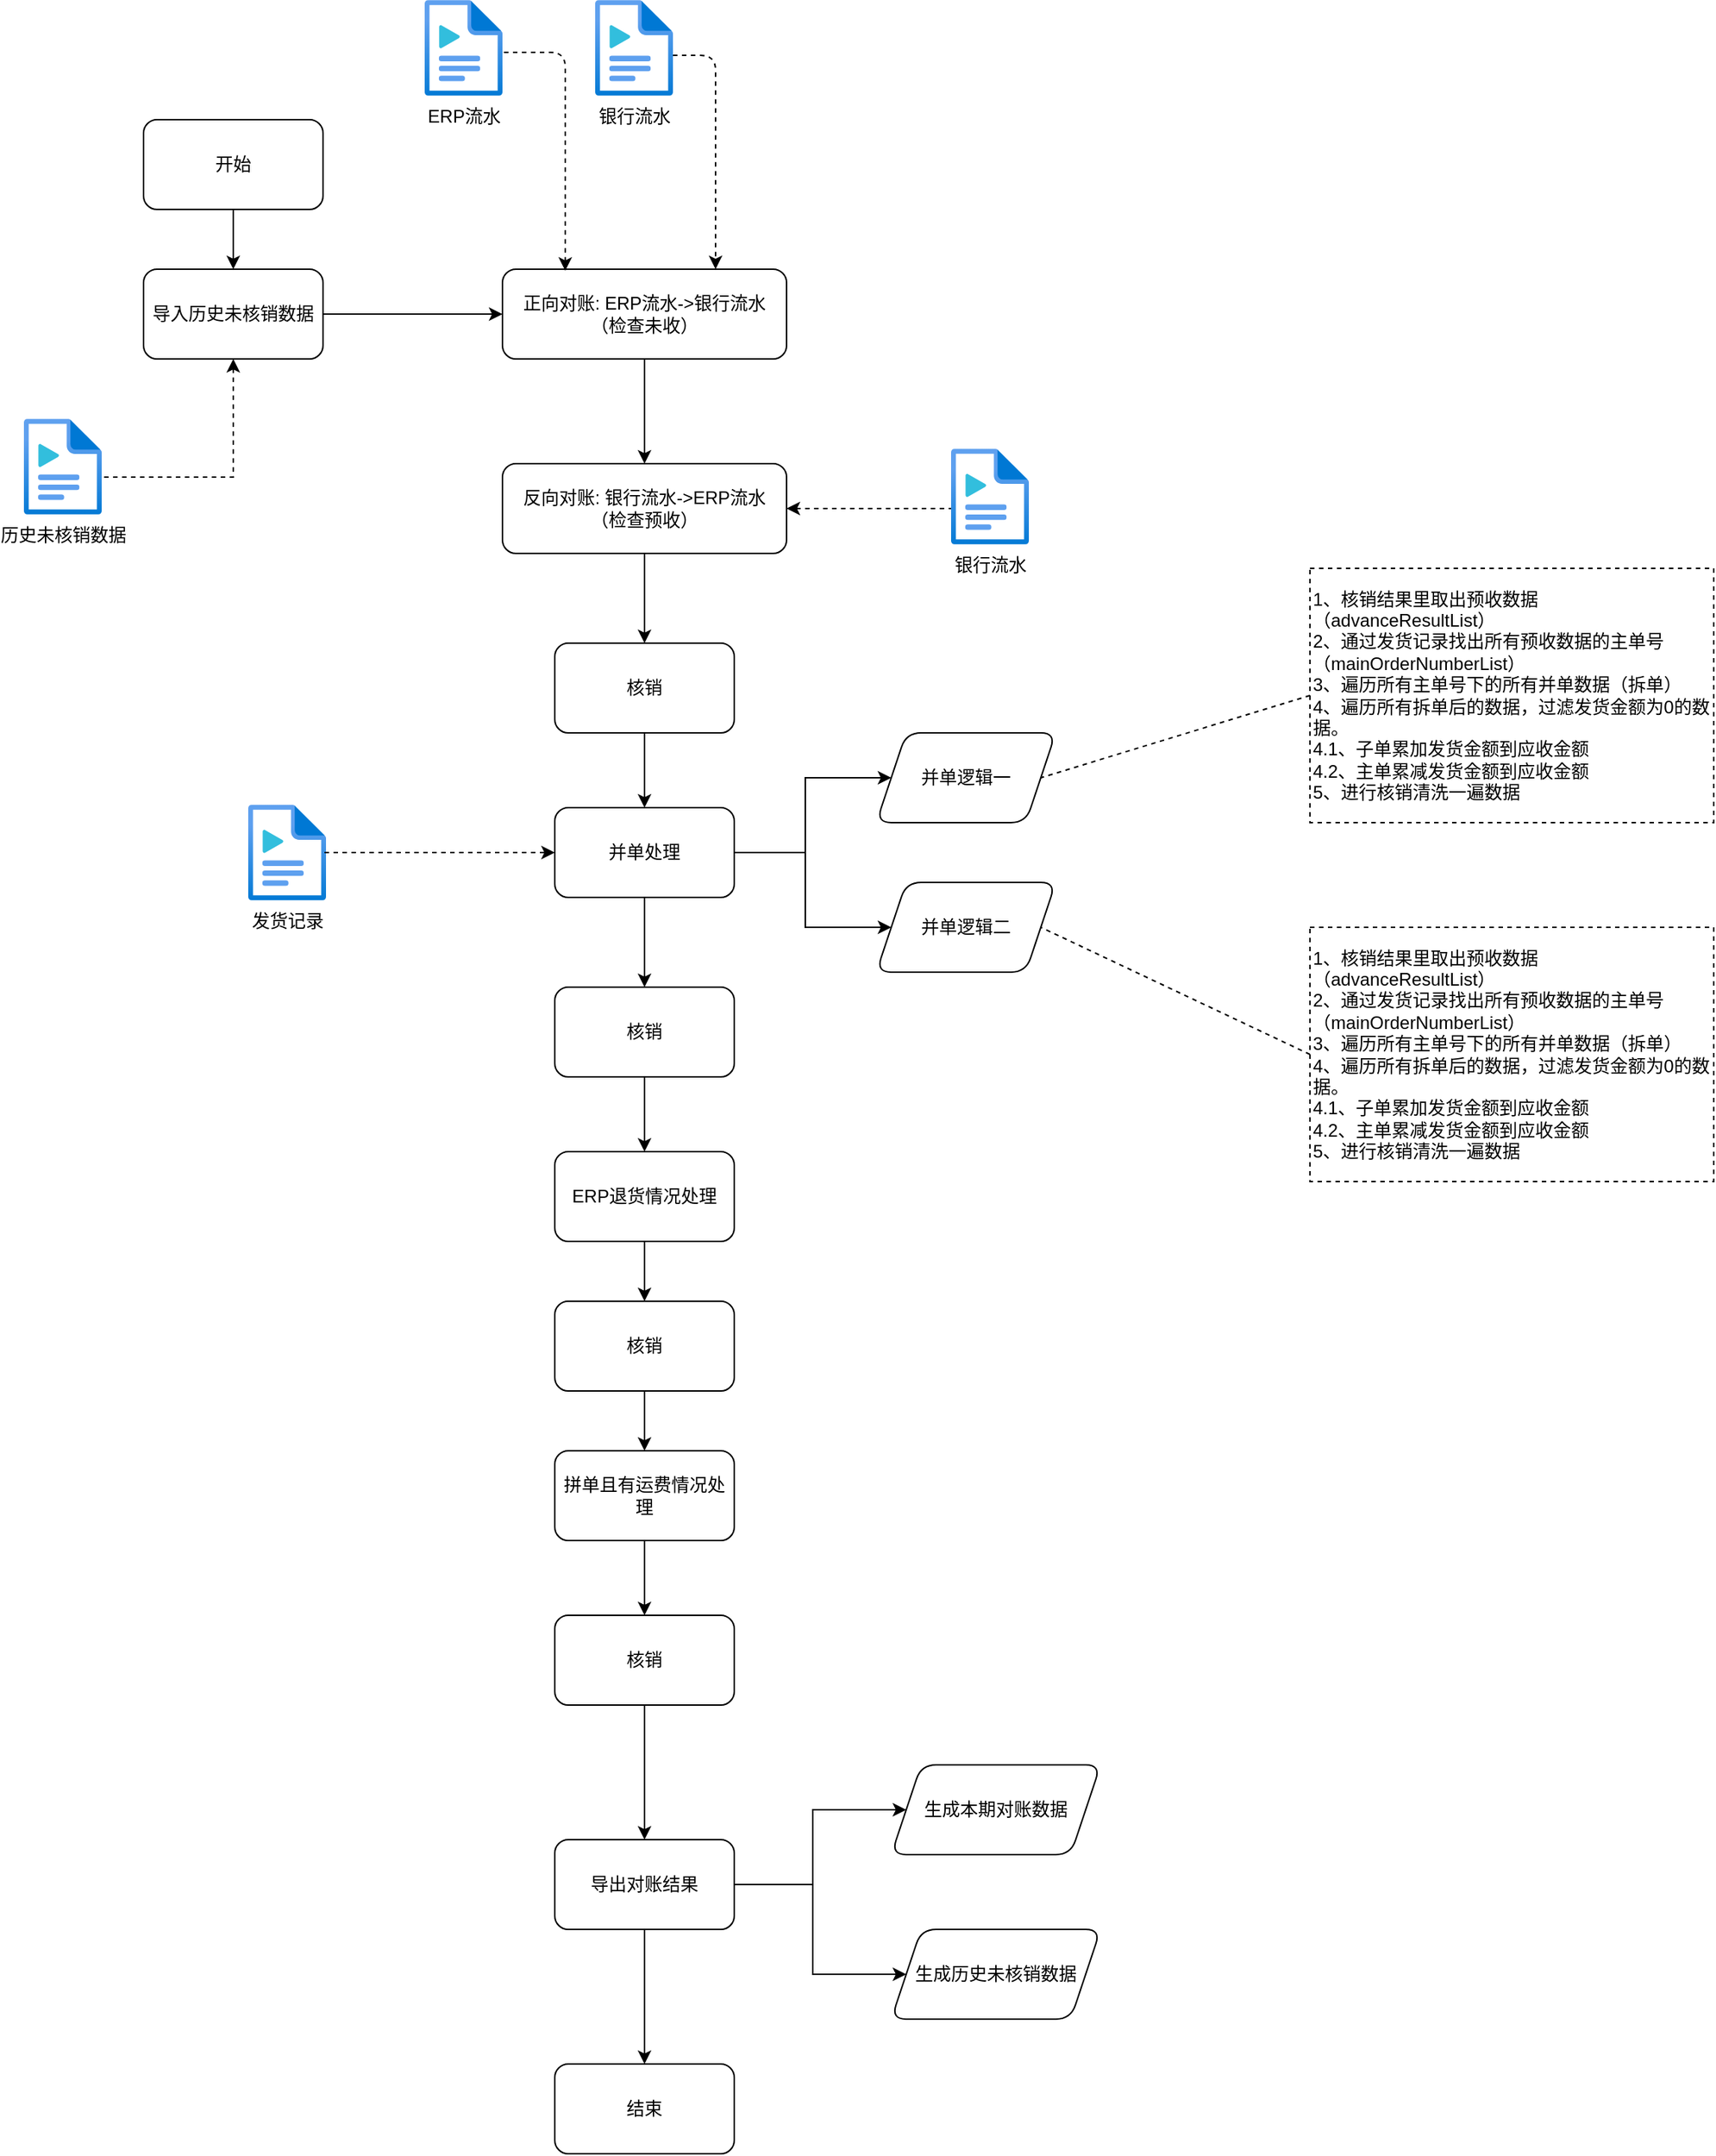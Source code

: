 <mxfile version="14.1.8" type="github">
  <diagram id="gHr1JoqbI7yrwuZ-KUK4" name="Page-1">
    <mxGraphModel dx="1631" dy="1696" grid="1" gridSize="10" guides="1" tooltips="1" connect="1" arrows="1" fold="1" page="1" pageScale="1" pageWidth="827" pageHeight="1169" math="0" shadow="0">
      <root>
        <mxCell id="0" />
        <mxCell id="1" parent="0" />
        <mxCell id="zHC3cjmE3yhob5l7D6uD-3" style="edgeStyle=orthogonalEdgeStyle;rounded=0;orthogonalLoop=1;jettySize=auto;html=1;exitX=1;exitY=0.5;exitDx=0;exitDy=0;" parent="1" source="zHC3cjmE3yhob5l7D6uD-1" target="zHC3cjmE3yhob5l7D6uD-2" edge="1">
          <mxGeometry relative="1" as="geometry" />
        </mxCell>
        <mxCell id="uR0UVcIPuwyNsC2U1HOz-40" style="edgeStyle=orthogonalEdgeStyle;rounded=0;orthogonalLoop=1;jettySize=auto;html=1;exitX=0.5;exitY=1;exitDx=0;exitDy=0;entryX=0.981;entryY=0.609;entryDx=0;entryDy=0;entryPerimeter=0;startArrow=classic;startFill=1;endArrow=none;endFill=0;dashed=1;" edge="1" parent="1" source="zHC3cjmE3yhob5l7D6uD-1" target="uR0UVcIPuwyNsC2U1HOz-37">
          <mxGeometry relative="1" as="geometry">
            <Array as="points">
              <mxPoint x="120" y="299" />
            </Array>
          </mxGeometry>
        </mxCell>
        <mxCell id="zHC3cjmE3yhob5l7D6uD-1" value="导入历史未核销数据" style="rounded=1;whiteSpace=wrap;html=1;" parent="1" vertex="1">
          <mxGeometry x="60" y="160" width="120" height="60" as="geometry" />
        </mxCell>
        <mxCell id="zHC3cjmE3yhob5l7D6uD-5" style="edgeStyle=orthogonalEdgeStyle;rounded=0;orthogonalLoop=1;jettySize=auto;html=1;exitX=0.5;exitY=1;exitDx=0;exitDy=0;" parent="1" source="zHC3cjmE3yhob5l7D6uD-2" target="zHC3cjmE3yhob5l7D6uD-4" edge="1">
          <mxGeometry relative="1" as="geometry" />
        </mxCell>
        <mxCell id="zHC3cjmE3yhob5l7D6uD-2" value="正向对账: ERP流水-&amp;gt;银行流水&lt;br&gt;（检查未收）" style="rounded=1;whiteSpace=wrap;html=1;" parent="1" vertex="1">
          <mxGeometry x="300" y="160" width="190" height="60" as="geometry" />
        </mxCell>
        <mxCell id="uR0UVcIPuwyNsC2U1HOz-3" style="edgeStyle=orthogonalEdgeStyle;rounded=0;orthogonalLoop=1;jettySize=auto;html=1;exitX=0.5;exitY=1;exitDx=0;exitDy=0;entryX=0.5;entryY=0;entryDx=0;entryDy=0;" edge="1" parent="1" source="zHC3cjmE3yhob5l7D6uD-4" target="uR0UVcIPuwyNsC2U1HOz-1">
          <mxGeometry relative="1" as="geometry" />
        </mxCell>
        <mxCell id="uR0UVcIPuwyNsC2U1HOz-55" style="rounded=0;orthogonalLoop=1;jettySize=auto;html=1;exitX=1;exitY=0.5;exitDx=0;exitDy=0;entryX=0.019;entryY=0.625;entryDx=0;entryDy=0;entryPerimeter=0;dashed=1;startArrow=classic;startFill=1;endArrow=none;endFill=0;" edge="1" parent="1" source="zHC3cjmE3yhob5l7D6uD-4" target="uR0UVcIPuwyNsC2U1HOz-45">
          <mxGeometry relative="1" as="geometry" />
        </mxCell>
        <mxCell id="zHC3cjmE3yhob5l7D6uD-4" value="反向对账: 银行流水-&amp;gt;ERP流水&lt;br&gt;（检查预收）" style="rounded=1;whiteSpace=wrap;html=1;" parent="1" vertex="1">
          <mxGeometry x="300" y="290" width="190" height="60" as="geometry" />
        </mxCell>
        <mxCell id="uR0UVcIPuwyNsC2U1HOz-24" style="edgeStyle=orthogonalEdgeStyle;rounded=0;orthogonalLoop=1;jettySize=auto;html=1;exitX=0.5;exitY=1;exitDx=0;exitDy=0;" edge="1" parent="1" source="uR0UVcIPuwyNsC2U1HOz-1" target="uR0UVcIPuwyNsC2U1HOz-4">
          <mxGeometry relative="1" as="geometry" />
        </mxCell>
        <mxCell id="uR0UVcIPuwyNsC2U1HOz-1" value="核销" style="rounded=1;whiteSpace=wrap;html=1;" vertex="1" parent="1">
          <mxGeometry x="335" y="410" width="120" height="60" as="geometry" />
        </mxCell>
        <mxCell id="uR0UVcIPuwyNsC2U1HOz-9" value="" style="edgeStyle=orthogonalEdgeStyle;rounded=0;orthogonalLoop=1;jettySize=auto;html=1;" edge="1" parent="1" source="uR0UVcIPuwyNsC2U1HOz-4" target="uR0UVcIPuwyNsC2U1HOz-8">
          <mxGeometry relative="1" as="geometry" />
        </mxCell>
        <mxCell id="uR0UVcIPuwyNsC2U1HOz-11" style="edgeStyle=orthogonalEdgeStyle;rounded=0;orthogonalLoop=1;jettySize=auto;html=1;exitX=1;exitY=0.5;exitDx=0;exitDy=0;entryX=0;entryY=0.5;entryDx=0;entryDy=0;" edge="1" parent="1" source="uR0UVcIPuwyNsC2U1HOz-4" target="uR0UVcIPuwyNsC2U1HOz-10">
          <mxGeometry relative="1" as="geometry" />
        </mxCell>
        <mxCell id="uR0UVcIPuwyNsC2U1HOz-22" style="edgeStyle=orthogonalEdgeStyle;rounded=0;orthogonalLoop=1;jettySize=auto;html=1;exitX=0.5;exitY=1;exitDx=0;exitDy=0;entryX=0.5;entryY=0;entryDx=0;entryDy=0;" edge="1" parent="1" source="uR0UVcIPuwyNsC2U1HOz-4" target="uR0UVcIPuwyNsC2U1HOz-21">
          <mxGeometry relative="1" as="geometry" />
        </mxCell>
        <mxCell id="uR0UVcIPuwyNsC2U1HOz-4" value="并单处理" style="whiteSpace=wrap;html=1;rounded=1;" vertex="1" parent="1">
          <mxGeometry x="335" y="520" width="120" height="60" as="geometry" />
        </mxCell>
        <mxCell id="uR0UVcIPuwyNsC2U1HOz-8" value="并单逻辑一" style="shape=parallelogram;perimeter=parallelogramPerimeter;whiteSpace=wrap;html=1;fixedSize=1;rounded=1;" vertex="1" parent="1">
          <mxGeometry x="550" y="470" width="120" height="60" as="geometry" />
        </mxCell>
        <mxCell id="uR0UVcIPuwyNsC2U1HOz-10" value="并单逻辑二" style="shape=parallelogram;perimeter=parallelogramPerimeter;whiteSpace=wrap;html=1;fixedSize=1;rounded=1;" vertex="1" parent="1">
          <mxGeometry x="550" y="570" width="120" height="60" as="geometry" />
        </mxCell>
        <mxCell id="uR0UVcIPuwyNsC2U1HOz-19" style="edgeStyle=orthogonalEdgeStyle;rounded=0;orthogonalLoop=1;jettySize=auto;html=1;exitX=0.5;exitY=1;exitDx=0;exitDy=0;entryX=0.5;entryY=0;entryDx=0;entryDy=0;" edge="1" parent="1" source="uR0UVcIPuwyNsC2U1HOz-12" target="uR0UVcIPuwyNsC2U1HOz-18">
          <mxGeometry relative="1" as="geometry" />
        </mxCell>
        <mxCell id="uR0UVcIPuwyNsC2U1HOz-12" value="ERP退货情况处理" style="whiteSpace=wrap;html=1;rounded=1;" vertex="1" parent="1">
          <mxGeometry x="335" y="750" width="120" height="60" as="geometry" />
        </mxCell>
        <mxCell id="uR0UVcIPuwyNsC2U1HOz-17" value="" style="edgeStyle=orthogonalEdgeStyle;rounded=0;orthogonalLoop=1;jettySize=auto;html=1;" edge="1" parent="1" source="uR0UVcIPuwyNsC2U1HOz-14" target="uR0UVcIPuwyNsC2U1HOz-16">
          <mxGeometry relative="1" as="geometry" />
        </mxCell>
        <mxCell id="uR0UVcIPuwyNsC2U1HOz-14" value="拼单且有运费情况处理" style="whiteSpace=wrap;html=1;rounded=1;" vertex="1" parent="1">
          <mxGeometry x="335" y="950" width="120" height="60" as="geometry" />
        </mxCell>
        <mxCell id="uR0UVcIPuwyNsC2U1HOz-26" value="" style="edgeStyle=orthogonalEdgeStyle;rounded=0;orthogonalLoop=1;jettySize=auto;html=1;" edge="1" parent="1" source="uR0UVcIPuwyNsC2U1HOz-16" target="uR0UVcIPuwyNsC2U1HOz-25">
          <mxGeometry relative="1" as="geometry" />
        </mxCell>
        <mxCell id="uR0UVcIPuwyNsC2U1HOz-16" value="核销" style="whiteSpace=wrap;html=1;rounded=1;" vertex="1" parent="1">
          <mxGeometry x="335" y="1060" width="120" height="60" as="geometry" />
        </mxCell>
        <mxCell id="uR0UVcIPuwyNsC2U1HOz-20" style="edgeStyle=orthogonalEdgeStyle;rounded=0;orthogonalLoop=1;jettySize=auto;html=1;exitX=0.5;exitY=1;exitDx=0;exitDy=0;entryX=0.5;entryY=0;entryDx=0;entryDy=0;" edge="1" parent="1" source="uR0UVcIPuwyNsC2U1HOz-18" target="uR0UVcIPuwyNsC2U1HOz-14">
          <mxGeometry relative="1" as="geometry" />
        </mxCell>
        <mxCell id="uR0UVcIPuwyNsC2U1HOz-18" value="核销" style="whiteSpace=wrap;html=1;rounded=1;" vertex="1" parent="1">
          <mxGeometry x="335" y="850" width="120" height="60" as="geometry" />
        </mxCell>
        <mxCell id="uR0UVcIPuwyNsC2U1HOz-23" style="edgeStyle=orthogonalEdgeStyle;rounded=0;orthogonalLoop=1;jettySize=auto;html=1;exitX=0.5;exitY=1;exitDx=0;exitDy=0;" edge="1" parent="1" source="uR0UVcIPuwyNsC2U1HOz-21" target="uR0UVcIPuwyNsC2U1HOz-12">
          <mxGeometry relative="1" as="geometry" />
        </mxCell>
        <mxCell id="uR0UVcIPuwyNsC2U1HOz-21" value="核销" style="whiteSpace=wrap;html=1;rounded=1;" vertex="1" parent="1">
          <mxGeometry x="335" y="640" width="120" height="60" as="geometry" />
        </mxCell>
        <mxCell id="uR0UVcIPuwyNsC2U1HOz-28" value="" style="edgeStyle=orthogonalEdgeStyle;rounded=0;orthogonalLoop=1;jettySize=auto;html=1;" edge="1" parent="1" source="uR0UVcIPuwyNsC2U1HOz-25" target="uR0UVcIPuwyNsC2U1HOz-27">
          <mxGeometry relative="1" as="geometry" />
        </mxCell>
        <mxCell id="uR0UVcIPuwyNsC2U1HOz-30" style="edgeStyle=orthogonalEdgeStyle;rounded=0;orthogonalLoop=1;jettySize=auto;html=1;exitX=1;exitY=0.5;exitDx=0;exitDy=0;entryX=0;entryY=0.5;entryDx=0;entryDy=0;" edge="1" parent="1" source="uR0UVcIPuwyNsC2U1HOz-25" target="uR0UVcIPuwyNsC2U1HOz-29">
          <mxGeometry relative="1" as="geometry" />
        </mxCell>
        <mxCell id="uR0UVcIPuwyNsC2U1HOz-34" style="edgeStyle=orthogonalEdgeStyle;rounded=0;orthogonalLoop=1;jettySize=auto;html=1;exitX=0.5;exitY=1;exitDx=0;exitDy=0;entryX=0.5;entryY=0;entryDx=0;entryDy=0;" edge="1" parent="1" source="uR0UVcIPuwyNsC2U1HOz-25" target="uR0UVcIPuwyNsC2U1HOz-33">
          <mxGeometry relative="1" as="geometry" />
        </mxCell>
        <mxCell id="uR0UVcIPuwyNsC2U1HOz-25" value="导出对账结果" style="whiteSpace=wrap;html=1;rounded=1;" vertex="1" parent="1">
          <mxGeometry x="335" y="1210" width="120" height="60" as="geometry" />
        </mxCell>
        <mxCell id="uR0UVcIPuwyNsC2U1HOz-27" value="生成本期对账数据" style="shape=parallelogram;perimeter=parallelogramPerimeter;whiteSpace=wrap;html=1;fixedSize=1;rounded=1;" vertex="1" parent="1">
          <mxGeometry x="560" y="1160" width="140" height="60" as="geometry" />
        </mxCell>
        <mxCell id="uR0UVcIPuwyNsC2U1HOz-29" value="生成历史未核销数据" style="shape=parallelogram;perimeter=parallelogramPerimeter;whiteSpace=wrap;html=1;fixedSize=1;rounded=1;" vertex="1" parent="1">
          <mxGeometry x="560" y="1270" width="140" height="60" as="geometry" />
        </mxCell>
        <mxCell id="uR0UVcIPuwyNsC2U1HOz-32" style="edgeStyle=orthogonalEdgeStyle;rounded=0;orthogonalLoop=1;jettySize=auto;html=1;exitX=0.5;exitY=1;exitDx=0;exitDy=0;entryX=0.5;entryY=0;entryDx=0;entryDy=0;" edge="1" parent="1" source="uR0UVcIPuwyNsC2U1HOz-31" target="zHC3cjmE3yhob5l7D6uD-1">
          <mxGeometry relative="1" as="geometry" />
        </mxCell>
        <mxCell id="uR0UVcIPuwyNsC2U1HOz-31" value="开始" style="rounded=1;whiteSpace=wrap;html=1;" vertex="1" parent="1">
          <mxGeometry x="60" y="60" width="120" height="60" as="geometry" />
        </mxCell>
        <mxCell id="uR0UVcIPuwyNsC2U1HOz-33" value="结束" style="rounded=1;whiteSpace=wrap;html=1;" vertex="1" parent="1">
          <mxGeometry x="335" y="1360" width="120" height="60" as="geometry" />
        </mxCell>
        <mxCell id="uR0UVcIPuwyNsC2U1HOz-37" value="历史未核销数据" style="aspect=fixed;html=1;points=[];align=center;image;fontSize=12;image=img/lib/azure2/general/Media_File.svg;" vertex="1" parent="1">
          <mxGeometry x="-20" y="260" width="52" height="64" as="geometry" />
        </mxCell>
        <mxCell id="uR0UVcIPuwyNsC2U1HOz-41" value="ERP流水" style="aspect=fixed;html=1;points=[];align=center;image;fontSize=12;image=img/lib/azure2/general/Media_File.svg;" vertex="1" parent="1">
          <mxGeometry x="248" y="-20" width="52" height="64" as="geometry" />
        </mxCell>
        <mxCell id="uR0UVcIPuwyNsC2U1HOz-42" value="银行流水" style="aspect=fixed;html=1;points=[];align=center;image;fontSize=12;image=img/lib/azure2/general/Media_File.svg;" vertex="1" parent="1">
          <mxGeometry x="362" y="-20" width="52" height="64" as="geometry" />
        </mxCell>
        <mxCell id="uR0UVcIPuwyNsC2U1HOz-45" value="银行流水" style="aspect=fixed;html=1;points=[];align=center;image;fontSize=12;image=img/lib/azure2/general/Media_File.svg;" vertex="1" parent="1">
          <mxGeometry x="600" y="280" width="52" height="64" as="geometry" />
        </mxCell>
        <mxCell id="uR0UVcIPuwyNsC2U1HOz-47" value="发货记录" style="aspect=fixed;html=1;points=[];align=center;image;fontSize=12;image=img/lib/azure2/general/Media_File.svg;" vertex="1" parent="1">
          <mxGeometry x="130" y="518" width="52" height="64" as="geometry" />
        </mxCell>
        <mxCell id="uR0UVcIPuwyNsC2U1HOz-48" value="" style="endArrow=classic;html=1;dashed=1;entryX=0;entryY=0.5;entryDx=0;entryDy=0;exitX=0.981;exitY=0.5;exitDx=0;exitDy=0;exitPerimeter=0;" edge="1" parent="1" source="uR0UVcIPuwyNsC2U1HOz-47" target="uR0UVcIPuwyNsC2U1HOz-4">
          <mxGeometry width="50" height="50" relative="1" as="geometry">
            <mxPoint x="100" y="510" as="sourcePoint" />
            <mxPoint x="150" y="460" as="targetPoint" />
          </mxGeometry>
        </mxCell>
        <mxCell id="uR0UVcIPuwyNsC2U1HOz-52" value="" style="endArrow=classic;html=1;dashed=1;exitX=1.019;exitY=0.547;exitDx=0;exitDy=0;exitPerimeter=0;entryX=0.221;entryY=0.017;entryDx=0;entryDy=0;entryPerimeter=0;edgeStyle=orthogonalEdgeStyle;" edge="1" parent="1" source="uR0UVcIPuwyNsC2U1HOz-41" target="zHC3cjmE3yhob5l7D6uD-2">
          <mxGeometry width="50" height="50" relative="1" as="geometry">
            <mxPoint x="320" y="140" as="sourcePoint" />
            <mxPoint x="370" y="90" as="targetPoint" />
          </mxGeometry>
        </mxCell>
        <mxCell id="uR0UVcIPuwyNsC2U1HOz-53" value="" style="endArrow=classic;html=1;dashed=1;exitX=1;exitY=0.578;exitDx=0;exitDy=0;exitPerimeter=0;entryX=0.75;entryY=0;entryDx=0;entryDy=0;edgeStyle=orthogonalEdgeStyle;" edge="1" parent="1" source="uR0UVcIPuwyNsC2U1HOz-42" target="zHC3cjmE3yhob5l7D6uD-2">
          <mxGeometry width="50" height="50" relative="1" as="geometry">
            <mxPoint x="500" y="70" as="sourcePoint" />
            <mxPoint x="550" y="20" as="targetPoint" />
          </mxGeometry>
        </mxCell>
        <mxCell id="uR0UVcIPuwyNsC2U1HOz-58" style="edgeStyle=none;rounded=0;orthogonalLoop=1;jettySize=auto;html=1;exitX=0;exitY=0.5;exitDx=0;exitDy=0;entryX=1;entryY=0.5;entryDx=0;entryDy=0;dashed=1;startArrow=none;startFill=0;endArrow=none;endFill=0;" edge="1" parent="1" source="uR0UVcIPuwyNsC2U1HOz-56" target="uR0UVcIPuwyNsC2U1HOz-8">
          <mxGeometry relative="1" as="geometry" />
        </mxCell>
        <mxCell id="uR0UVcIPuwyNsC2U1HOz-56" value="1、核销结果里取出预收数据&lt;br&gt;（advanceResultList）&lt;br&gt;2、通过发货记录找出所有预收数据的主单号（mainOrderNumberList）&lt;br&gt;3、遍历所有主单号下的所有并单数据（拆单）&lt;br&gt;4、遍历所有拆单后的数据，过滤发货金额为0的数据。&lt;br&gt;4.1、子单累加发货金额到应收金额&lt;br&gt;4.2、主单累减发货金额到应收金额&lt;br&gt;5、进行核销清洗一遍数据" style="rounded=0;whiteSpace=wrap;html=1;dashed=1;fillColor=none;align=left;" vertex="1" parent="1">
          <mxGeometry x="840" y="360" width="270" height="170" as="geometry" />
        </mxCell>
        <mxCell id="uR0UVcIPuwyNsC2U1HOz-59" value="1、核销结果里取出预收数据&lt;br&gt;（advanceResultList）&lt;br&gt;2、通过发货记录找出所有预收数据的主单号（mainOrderNumberList）&lt;br&gt;3、遍历所有主单号下的所有并单数据（拆单）&lt;br&gt;4、遍历所有拆单后的数据，过滤发货金额为0的数据。&lt;br&gt;4.1、子单累加发货金额到应收金额&lt;br&gt;4.2、主单累减发货金额到应收金额&lt;br&gt;5、进行核销清洗一遍数据" style="rounded=0;whiteSpace=wrap;html=1;dashed=1;fillColor=none;align=left;" vertex="1" parent="1">
          <mxGeometry x="840" y="600" width="270" height="170" as="geometry" />
        </mxCell>
        <mxCell id="uR0UVcIPuwyNsC2U1HOz-60" style="edgeStyle=none;rounded=0;orthogonalLoop=1;jettySize=auto;html=1;exitX=0;exitY=0.5;exitDx=0;exitDy=0;entryX=1;entryY=0.5;entryDx=0;entryDy=0;dashed=1;startArrow=none;startFill=0;endArrow=none;endFill=0;" edge="1" parent="1" source="uR0UVcIPuwyNsC2U1HOz-59" target="uR0UVcIPuwyNsC2U1HOz-10">
          <mxGeometry relative="1" as="geometry">
            <mxPoint x="842" y="585" as="sourcePoint" />
            <mxPoint x="652" y="652" as="targetPoint" />
          </mxGeometry>
        </mxCell>
      </root>
    </mxGraphModel>
  </diagram>
</mxfile>
